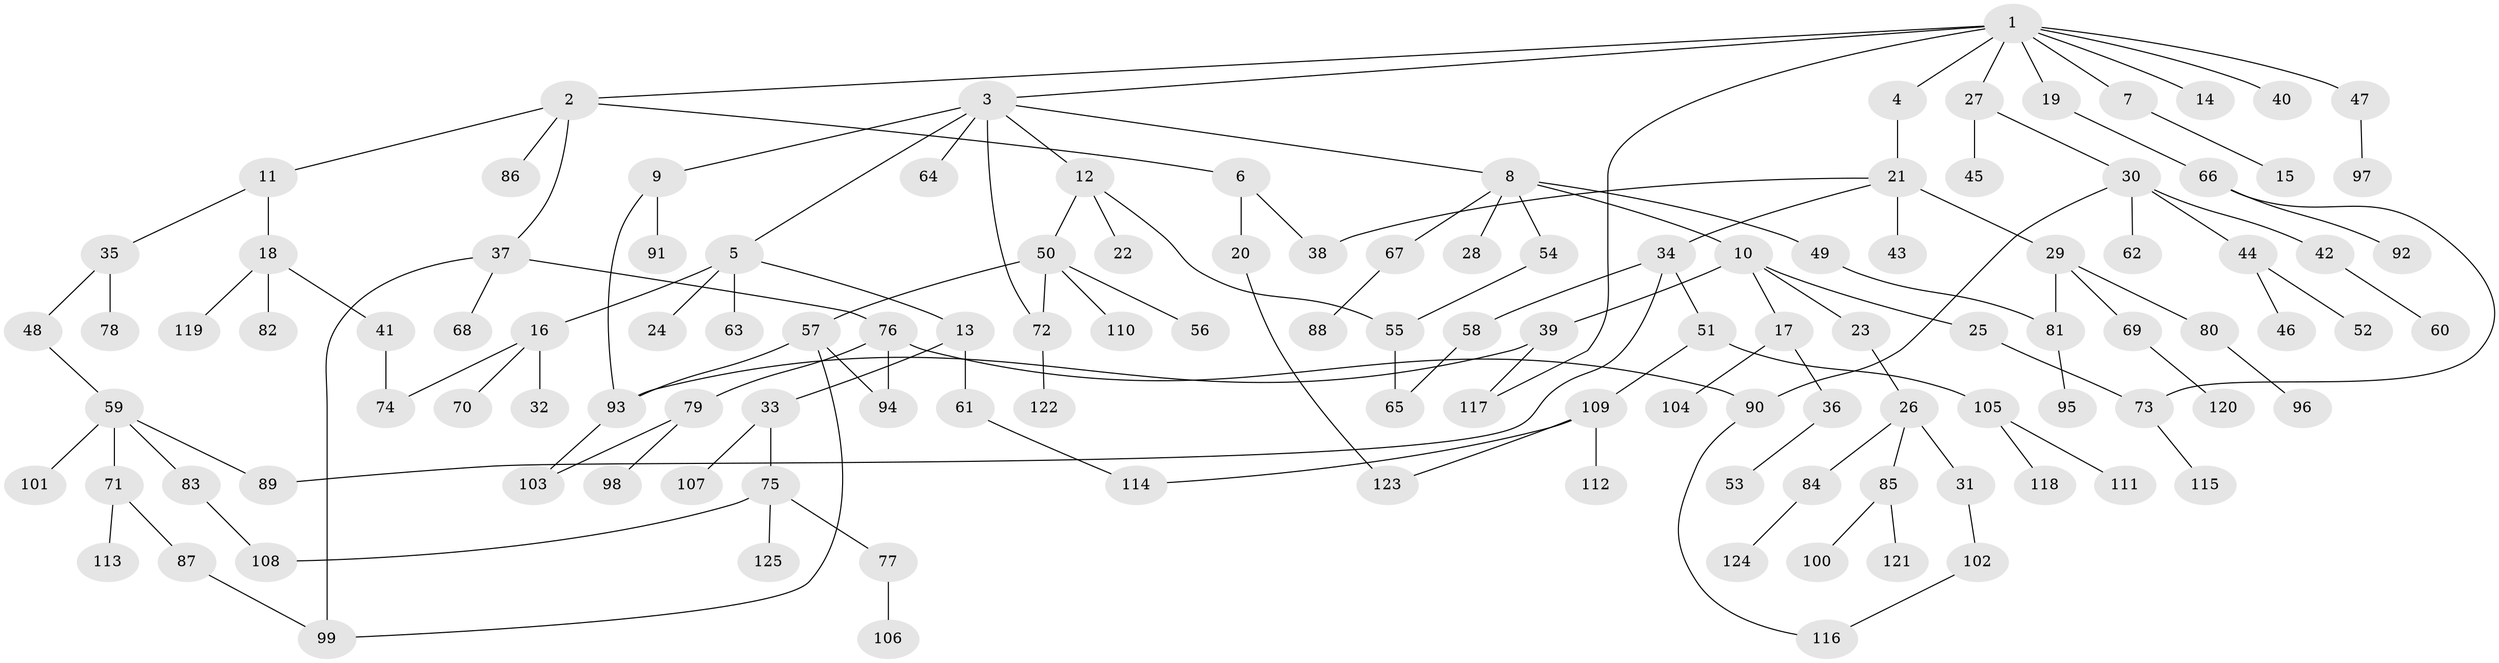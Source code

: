 // Generated by graph-tools (version 1.1) at 2025/25/03/09/25 03:25:35]
// undirected, 125 vertices, 144 edges
graph export_dot {
graph [start="1"]
  node [color=gray90,style=filled];
  1;
  2;
  3;
  4;
  5;
  6;
  7;
  8;
  9;
  10;
  11;
  12;
  13;
  14;
  15;
  16;
  17;
  18;
  19;
  20;
  21;
  22;
  23;
  24;
  25;
  26;
  27;
  28;
  29;
  30;
  31;
  32;
  33;
  34;
  35;
  36;
  37;
  38;
  39;
  40;
  41;
  42;
  43;
  44;
  45;
  46;
  47;
  48;
  49;
  50;
  51;
  52;
  53;
  54;
  55;
  56;
  57;
  58;
  59;
  60;
  61;
  62;
  63;
  64;
  65;
  66;
  67;
  68;
  69;
  70;
  71;
  72;
  73;
  74;
  75;
  76;
  77;
  78;
  79;
  80;
  81;
  82;
  83;
  84;
  85;
  86;
  87;
  88;
  89;
  90;
  91;
  92;
  93;
  94;
  95;
  96;
  97;
  98;
  99;
  100;
  101;
  102;
  103;
  104;
  105;
  106;
  107;
  108;
  109;
  110;
  111;
  112;
  113;
  114;
  115;
  116;
  117;
  118;
  119;
  120;
  121;
  122;
  123;
  124;
  125;
  1 -- 2;
  1 -- 3;
  1 -- 4;
  1 -- 7;
  1 -- 14;
  1 -- 19;
  1 -- 27;
  1 -- 40;
  1 -- 47;
  1 -- 117;
  2 -- 6;
  2 -- 11;
  2 -- 37;
  2 -- 86;
  3 -- 5;
  3 -- 8;
  3 -- 9;
  3 -- 12;
  3 -- 64;
  3 -- 72;
  4 -- 21;
  5 -- 13;
  5 -- 16;
  5 -- 24;
  5 -- 63;
  6 -- 20;
  6 -- 38;
  7 -- 15;
  8 -- 10;
  8 -- 28;
  8 -- 49;
  8 -- 54;
  8 -- 67;
  9 -- 91;
  9 -- 93;
  10 -- 17;
  10 -- 23;
  10 -- 25;
  10 -- 39;
  11 -- 18;
  11 -- 35;
  12 -- 22;
  12 -- 50;
  12 -- 55;
  13 -- 33;
  13 -- 61;
  16 -- 32;
  16 -- 70;
  16 -- 74;
  17 -- 36;
  17 -- 104;
  18 -- 41;
  18 -- 82;
  18 -- 119;
  19 -- 66;
  20 -- 123;
  21 -- 29;
  21 -- 34;
  21 -- 38;
  21 -- 43;
  23 -- 26;
  25 -- 73;
  26 -- 31;
  26 -- 84;
  26 -- 85;
  27 -- 30;
  27 -- 45;
  29 -- 69;
  29 -- 80;
  29 -- 81;
  30 -- 42;
  30 -- 44;
  30 -- 62;
  30 -- 90;
  31 -- 102;
  33 -- 75;
  33 -- 107;
  34 -- 51;
  34 -- 58;
  34 -- 89;
  35 -- 48;
  35 -- 78;
  36 -- 53;
  37 -- 68;
  37 -- 76;
  37 -- 99;
  39 -- 117;
  39 -- 93;
  41 -- 74;
  42 -- 60;
  44 -- 46;
  44 -- 52;
  47 -- 97;
  48 -- 59;
  49 -- 81;
  50 -- 56;
  50 -- 57;
  50 -- 72;
  50 -- 110;
  51 -- 105;
  51 -- 109;
  54 -- 55;
  55 -- 65;
  57 -- 93;
  57 -- 94;
  57 -- 99;
  58 -- 65;
  59 -- 71;
  59 -- 83;
  59 -- 101;
  59 -- 89;
  61 -- 114;
  66 -- 73;
  66 -- 92;
  67 -- 88;
  69 -- 120;
  71 -- 87;
  71 -- 113;
  72 -- 122;
  73 -- 115;
  75 -- 77;
  75 -- 108;
  75 -- 125;
  76 -- 79;
  76 -- 90;
  76 -- 94;
  77 -- 106;
  79 -- 98;
  79 -- 103;
  80 -- 96;
  81 -- 95;
  83 -- 108;
  84 -- 124;
  85 -- 100;
  85 -- 121;
  87 -- 99;
  90 -- 116;
  93 -- 103;
  102 -- 116;
  105 -- 111;
  105 -- 118;
  109 -- 112;
  109 -- 123;
  109 -- 114;
}
